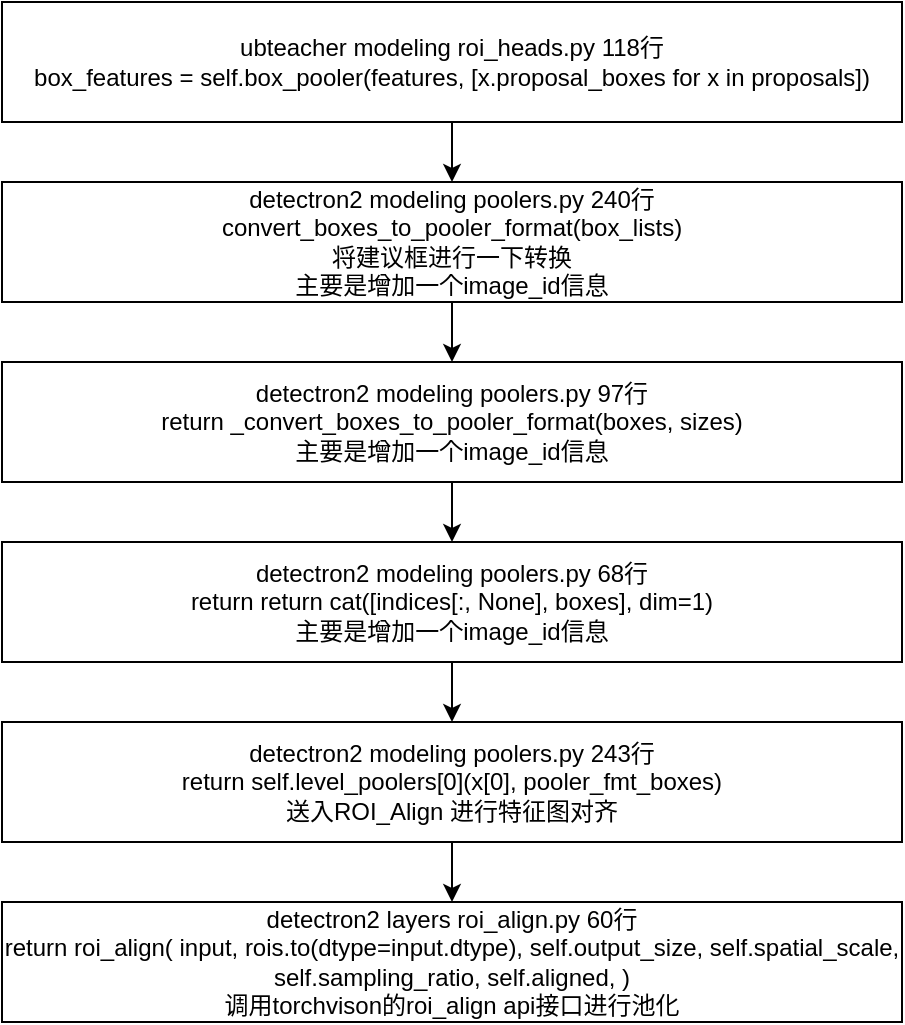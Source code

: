 <mxfile version="20.1.4" type="github">
  <diagram id="Jw3EdMG5oFBLl5G7wRar" name="第 1 页">
    <mxGraphModel dx="981" dy="526" grid="1" gridSize="10" guides="1" tooltips="1" connect="1" arrows="1" fold="1" page="1" pageScale="1" pageWidth="1200" pageHeight="1920" math="0" shadow="0">
      <root>
        <mxCell id="0" />
        <mxCell id="1" parent="0" />
        <mxCell id="pEkOY42yFZqLWtjxREkR-3" value="" style="edgeStyle=orthogonalEdgeStyle;rounded=0;orthogonalLoop=1;jettySize=auto;html=1;" edge="1" parent="1" source="pEkOY42yFZqLWtjxREkR-1" target="pEkOY42yFZqLWtjxREkR-2">
          <mxGeometry relative="1" as="geometry" />
        </mxCell>
        <mxCell id="pEkOY42yFZqLWtjxREkR-1" value="ubteacher modeling roi_heads.py 118行&lt;br&gt;box_features = self.box_pooler(features, [x.proposal_boxes for x in proposals])" style="rounded=0;whiteSpace=wrap;html=1;" vertex="1" parent="1">
          <mxGeometry x="180" y="120" width="450" height="60" as="geometry" />
        </mxCell>
        <mxCell id="pEkOY42yFZqLWtjxREkR-5" value="" style="edgeStyle=orthogonalEdgeStyle;rounded=0;orthogonalLoop=1;jettySize=auto;html=1;" edge="1" parent="1" source="pEkOY42yFZqLWtjxREkR-2" target="pEkOY42yFZqLWtjxREkR-4">
          <mxGeometry relative="1" as="geometry" />
        </mxCell>
        <mxCell id="pEkOY42yFZqLWtjxREkR-2" value="detectron2 modeling poolers.py 240行&lt;br&gt;convert_boxes_to_pooler_format(box_lists)&lt;br&gt;将建议框进行一下转换&lt;br&gt;主要是增加一个image_id信息" style="rounded=0;whiteSpace=wrap;html=1;" vertex="1" parent="1">
          <mxGeometry x="180" y="210" width="450" height="60" as="geometry" />
        </mxCell>
        <mxCell id="pEkOY42yFZqLWtjxREkR-7" value="" style="edgeStyle=orthogonalEdgeStyle;rounded=0;orthogonalLoop=1;jettySize=auto;html=1;" edge="1" parent="1" source="pEkOY42yFZqLWtjxREkR-4" target="pEkOY42yFZqLWtjxREkR-6">
          <mxGeometry relative="1" as="geometry" />
        </mxCell>
        <mxCell id="pEkOY42yFZqLWtjxREkR-4" value="detectron2 modeling poolers.py 97行&lt;br&gt;return _convert_boxes_to_pooler_format(boxes, sizes)&lt;br&gt;主要是增加一个image_id信息" style="rounded=0;whiteSpace=wrap;html=1;" vertex="1" parent="1">
          <mxGeometry x="180" y="300" width="450" height="60" as="geometry" />
        </mxCell>
        <mxCell id="pEkOY42yFZqLWtjxREkR-9" value="" style="edgeStyle=orthogonalEdgeStyle;rounded=0;orthogonalLoop=1;jettySize=auto;html=1;" edge="1" parent="1" source="pEkOY42yFZqLWtjxREkR-6" target="pEkOY42yFZqLWtjxREkR-8">
          <mxGeometry relative="1" as="geometry" />
        </mxCell>
        <mxCell id="pEkOY42yFZqLWtjxREkR-6" value="detectron2 modeling poolers.py 68行&lt;br&gt;return return cat([indices[:, None], boxes], dim=1)&lt;br&gt;主要是增加一个image_id信息" style="rounded=0;whiteSpace=wrap;html=1;" vertex="1" parent="1">
          <mxGeometry x="180" y="390" width="450" height="60" as="geometry" />
        </mxCell>
        <mxCell id="pEkOY42yFZqLWtjxREkR-11" value="" style="edgeStyle=orthogonalEdgeStyle;rounded=0;orthogonalLoop=1;jettySize=auto;html=1;" edge="1" parent="1" source="pEkOY42yFZqLWtjxREkR-8" target="pEkOY42yFZqLWtjxREkR-10">
          <mxGeometry relative="1" as="geometry" />
        </mxCell>
        <mxCell id="pEkOY42yFZqLWtjxREkR-8" value="detectron2 modeling poolers.py 243行&lt;br&gt;return self.level_poolers[0](x[0], pooler_fmt_boxes)&lt;br&gt;送入ROI_Align 进行特征图对齐" style="rounded=0;whiteSpace=wrap;html=1;" vertex="1" parent="1">
          <mxGeometry x="180" y="480" width="450" height="60" as="geometry" />
        </mxCell>
        <mxCell id="pEkOY42yFZqLWtjxREkR-10" value="detectron2 layers roi_align.py 60行&lt;br&gt;return roi_align( input, rois.to(dtype=input.dtype), self.output_size, self.spatial_scale, self.sampling_ratio, self.aligned, )&lt;br&gt;调用torchvison的roi_align api接口进行池化" style="rounded=0;whiteSpace=wrap;html=1;" vertex="1" parent="1">
          <mxGeometry x="180" y="570" width="450" height="60" as="geometry" />
        </mxCell>
      </root>
    </mxGraphModel>
  </diagram>
</mxfile>
